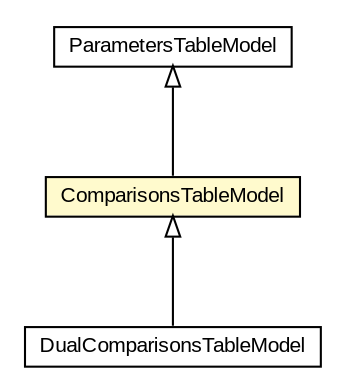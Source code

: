#!/usr/local/bin/dot
#
# Class diagram 
# Generated by UMLGraph version 5.3 (http://www.umlgraph.org/)
#

digraph G {
	edge [fontname="arial",fontsize=10,labelfontname="arial",labelfontsize=10];
	node [fontname="arial",fontsize=10,shape=plaintext];
	nodesep=0.25;
	ranksep=0.5;
	// context.arch.intelligibility.presenters.TablePanelPresenter.ParametersTableModel
	c145657 [label=<<table title="context.arch.intelligibility.presenters.TablePanelPresenter.ParametersTableModel" border="0" cellborder="1" cellspacing="0" cellpadding="2" port="p" href="./TablePanelPresenter.ParametersTableModel.html">
		<tr><td><table border="0" cellspacing="0" cellpadding="1">
<tr><td align="center" balign="center"> ParametersTableModel </td></tr>
		</table></td></tr>
		</table>>, fontname="arial", fontcolor="black", fontsize=10.0];
	// context.arch.intelligibility.presenters.TablePanelPresenter.ComparisonsTableModel
	c145658 [label=<<table title="context.arch.intelligibility.presenters.TablePanelPresenter.ComparisonsTableModel" border="0" cellborder="1" cellspacing="0" cellpadding="2" port="p" bgcolor="lemonChiffon" href="./TablePanelPresenter.ComparisonsTableModel.html">
		<tr><td><table border="0" cellspacing="0" cellpadding="1">
<tr><td align="center" balign="center"> ComparisonsTableModel </td></tr>
		</table></td></tr>
		</table>>, fontname="arial", fontcolor="black", fontsize=10.0];
	// context.arch.intelligibility.presenters.TablePanelPresenter.DualComparisonsTableModel
	c145659 [label=<<table title="context.arch.intelligibility.presenters.TablePanelPresenter.DualComparisonsTableModel" border="0" cellborder="1" cellspacing="0" cellpadding="2" port="p" href="./TablePanelPresenter.DualComparisonsTableModel.html">
		<tr><td><table border="0" cellspacing="0" cellpadding="1">
<tr><td align="center" balign="center"> DualComparisonsTableModel </td></tr>
		</table></td></tr>
		</table>>, fontname="arial", fontcolor="black", fontsize=10.0];
	//context.arch.intelligibility.presenters.TablePanelPresenter.ComparisonsTableModel extends context.arch.intelligibility.presenters.TablePanelPresenter.ParametersTableModel
	c145657:p -> c145658:p [dir=back,arrowtail=empty];
	//context.arch.intelligibility.presenters.TablePanelPresenter.DualComparisonsTableModel extends context.arch.intelligibility.presenters.TablePanelPresenter.ComparisonsTableModel
	c145658:p -> c145659:p [dir=back,arrowtail=empty];
}


